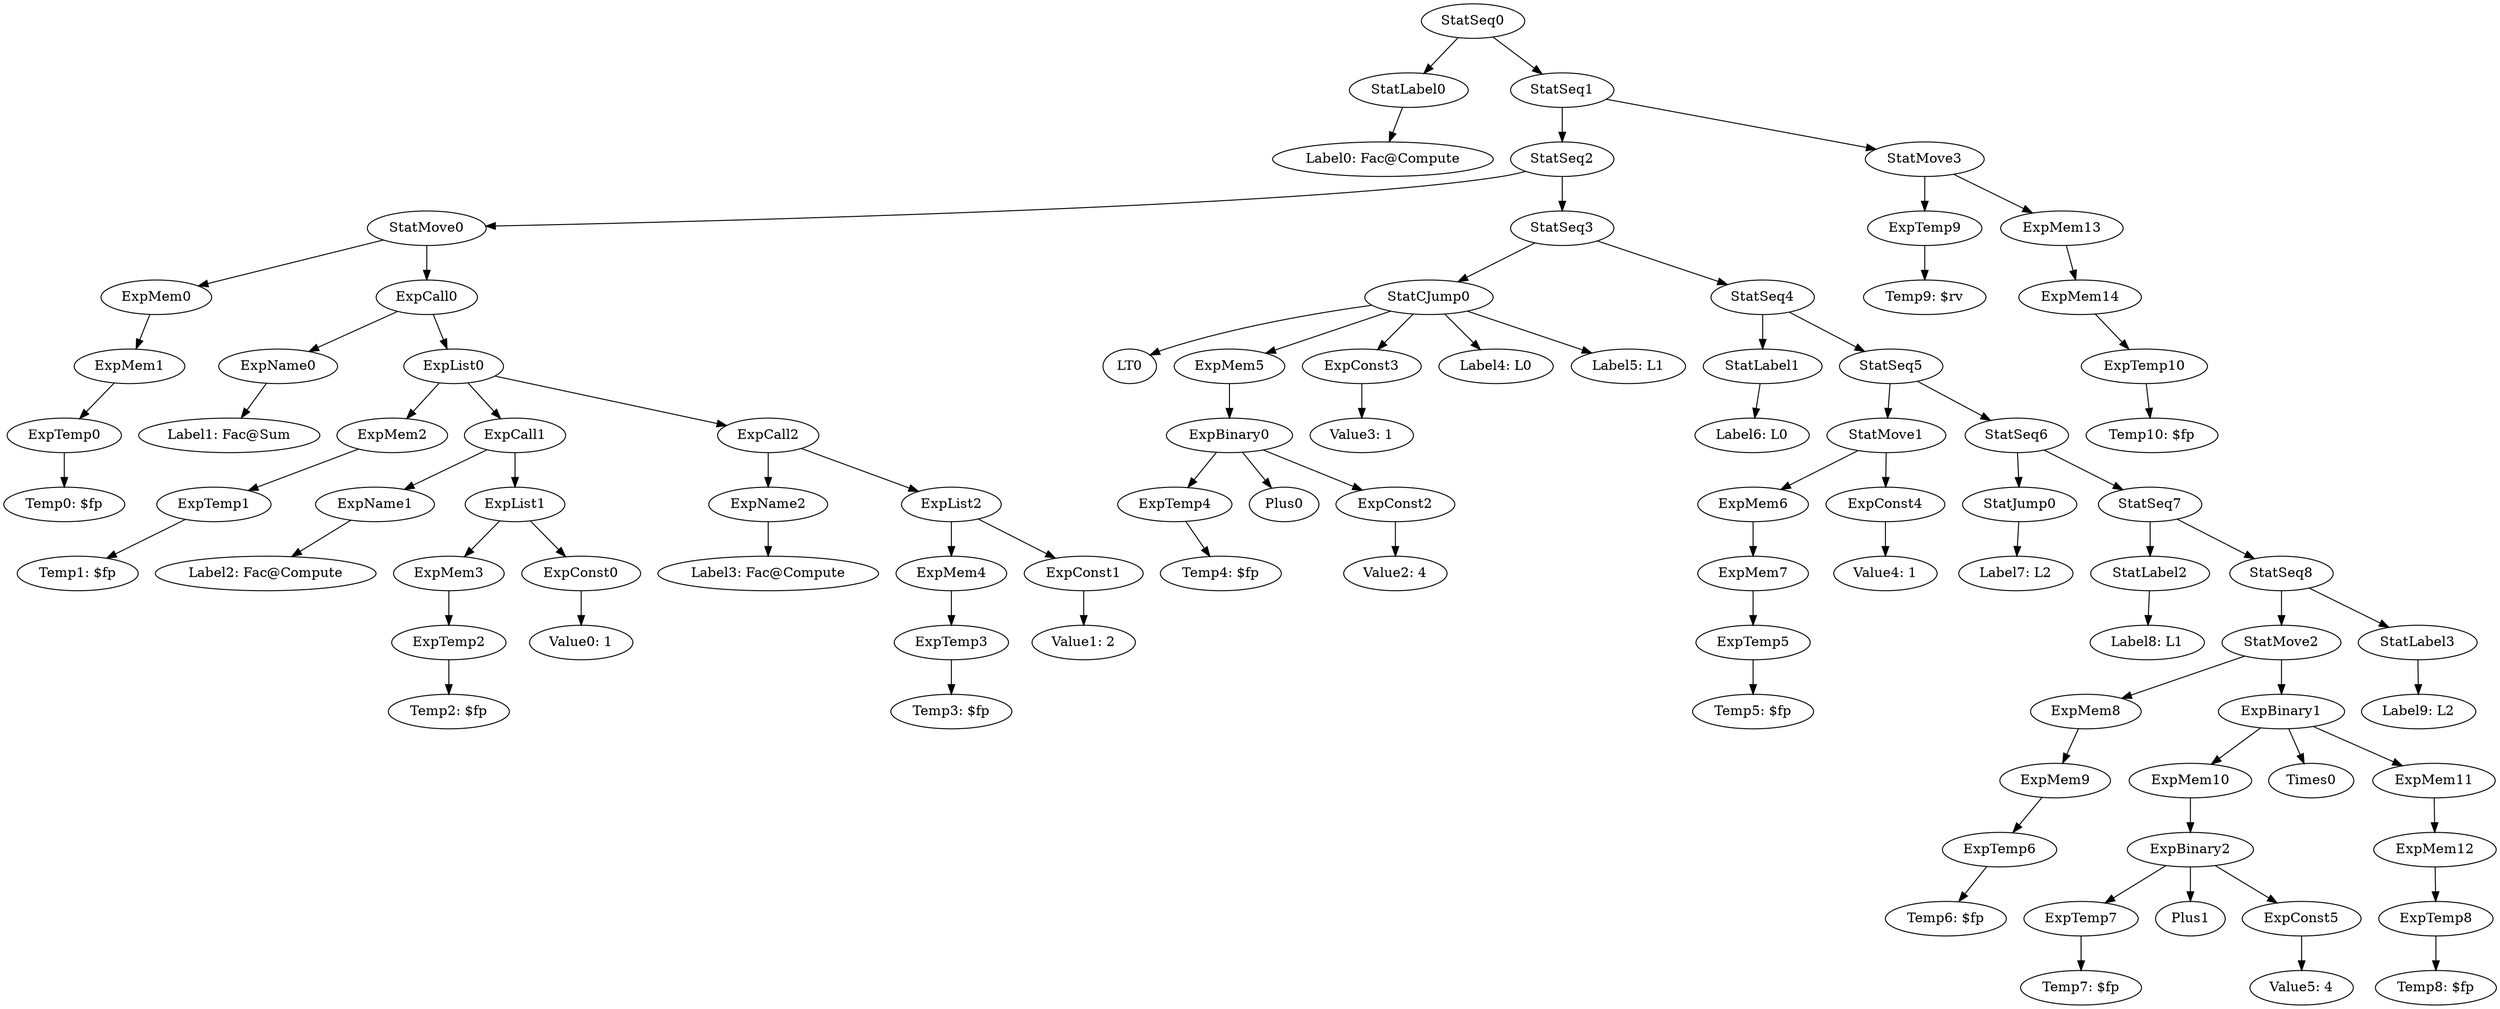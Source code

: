 digraph {
	ordering = out;
	ExpTemp10 -> "Temp10: $fp";
	StatMove3 -> ExpTemp9;
	StatMove3 -> ExpMem13;
	ExpTemp9 -> "Temp9: $rv";
	ExpMem11 -> ExpMem12;
	ExpMem12 -> ExpTemp8;
	ExpTemp8 -> "Temp8: $fp";
	ExpMem10 -> ExpBinary2;
	ExpConst5 -> "Value5: 4";
	StatMove2 -> ExpMem8;
	StatMove2 -> ExpBinary1;
	ExpMem4 -> ExpTemp3;
	ExpBinary0 -> ExpTemp4;
	ExpBinary0 -> Plus0;
	ExpBinary0 -> ExpConst2;
	StatSeq0 -> StatLabel0;
	StatSeq0 -> StatSeq1;
	ExpTemp1 -> "Temp1: $fp";
	ExpTemp5 -> "Temp5: $fp";
	ExpTemp2 -> "Temp2: $fp";
	ExpBinary1 -> ExpMem10;
	ExpBinary1 -> Times0;
	ExpBinary1 -> ExpMem11;
	ExpList1 -> ExpMem3;
	ExpList1 -> ExpConst0;
	ExpMem0 -> ExpMem1;
	ExpName1 -> "Label2: Fac@Compute";
	ExpConst0 -> "Value0: 1";
	StatLabel2 -> "Label8: L1";
	ExpMem3 -> ExpTemp2;
	ExpCall0 -> ExpName0;
	ExpCall0 -> ExpList0;
	ExpMem2 -> ExpTemp1;
	StatLabel1 -> "Label6: L0";
	StatSeq4 -> StatLabel1;
	StatSeq4 -> StatSeq5;
	ExpCall1 -> ExpName1;
	ExpCall1 -> ExpList1;
	StatJump0 -> "Label7: L2";
	ExpList2 -> ExpMem4;
	ExpList2 -> ExpConst1;
	ExpTemp7 -> "Temp7: $fp";
	ExpTemp0 -> "Temp0: $fp";
	StatSeq8 -> StatMove2;
	StatSeq8 -> StatLabel3;
	ExpTemp3 -> "Temp3: $fp";
	StatSeq6 -> StatJump0;
	StatSeq6 -> StatSeq7;
	ExpName2 -> "Label3: Fac@Compute";
	StatSeq7 -> StatLabel2;
	StatSeq7 -> StatSeq8;
	ExpCall2 -> ExpName2;
	ExpCall2 -> ExpList2;
	ExpConst2 -> "Value2: 4";
	StatMove0 -> ExpMem0;
	StatMove0 -> ExpCall0;
	ExpMem14 -> ExpTemp10;
	ExpName0 -> "Label1: Fac@Sum";
	ExpConst1 -> "Value1: 2";
	ExpMem1 -> ExpTemp0;
	ExpMem9 -> ExpTemp6;
	StatSeq2 -> StatMove0;
	StatSeq2 -> StatSeq3;
	ExpList0 -> ExpMem2;
	ExpList0 -> ExpCall1;
	ExpList0 -> ExpCall2;
	StatCJump0 -> LT0;
	StatCJump0 -> ExpMem5;
	StatCJump0 -> ExpConst3;
	StatCJump0 -> "Label4: L0";
	StatCJump0 -> "Label5: L1";
	ExpBinary2 -> ExpTemp7;
	ExpBinary2 -> Plus1;
	ExpBinary2 -> ExpConst5;
	StatLabel0 -> "Label0: Fac@Compute";
	ExpMem5 -> ExpBinary0;
	ExpMem13 -> ExpMem14;
	StatMove1 -> ExpMem6;
	StatMove1 -> ExpConst4;
	StatSeq5 -> StatMove1;
	StatSeq5 -> StatSeq6;
	ExpTemp4 -> "Temp4: $fp";
	ExpConst3 -> "Value3: 1";
	ExpMem7 -> ExpTemp5;
	StatSeq3 -> StatCJump0;
	StatSeq3 -> StatSeq4;
	ExpMem6 -> ExpMem7;
	StatLabel3 -> "Label9: L2";
	ExpConst4 -> "Value4: 1";
	ExpTemp6 -> "Temp6: $fp";
	StatSeq1 -> StatSeq2;
	StatSeq1 -> StatMove3;
	ExpMem8 -> ExpMem9;
}

